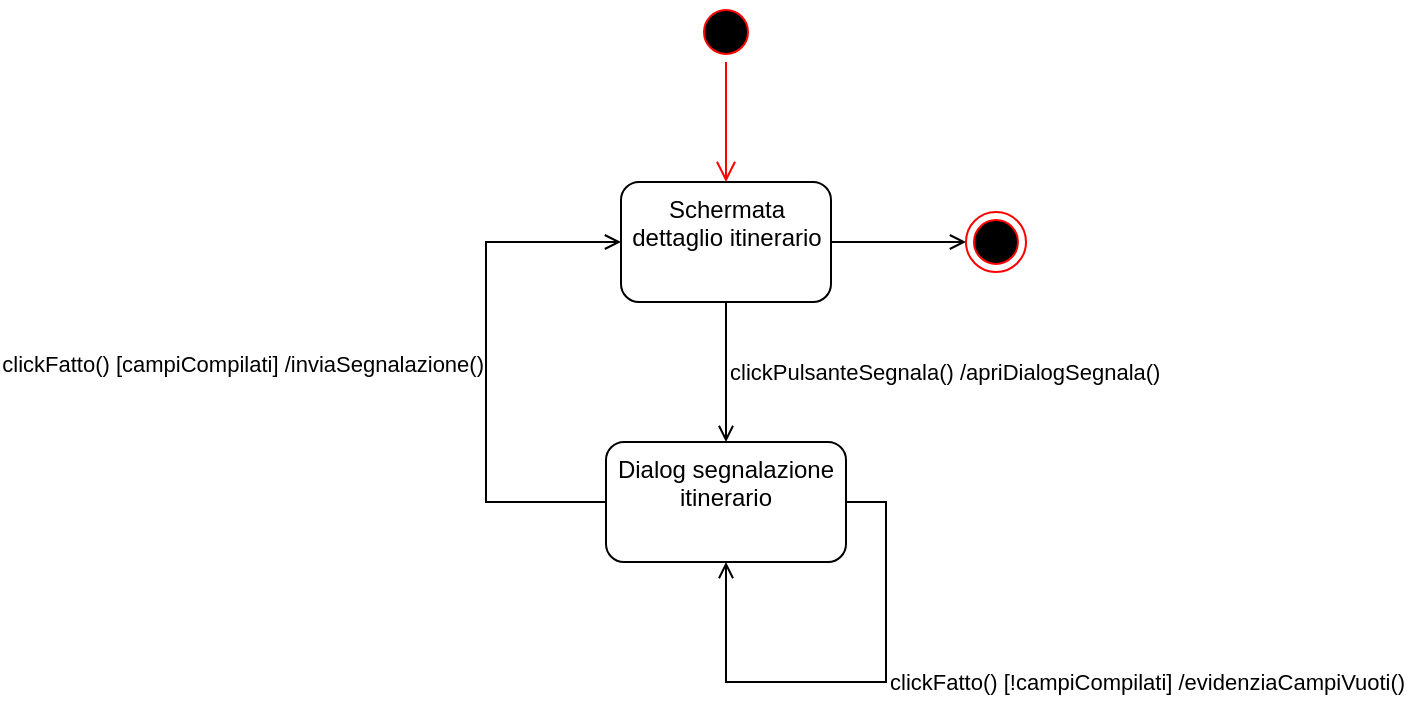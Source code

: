 <mxfile version="15.8.7" type="github" pages="2">
  <diagram id="SqWFwGlkPupEOphNOxqh" name="SegnalaItinerario">
    <mxGraphModel dx="1910" dy="394" grid="1" gridSize="10" guides="1" tooltips="1" connect="1" arrows="1" fold="1" page="1" pageScale="1" pageWidth="850" pageHeight="1100" math="0" shadow="0">
      <root>
        <mxCell id="0" />
        <mxCell id="1" parent="0" />
        <mxCell id="P-UPh3qyv3hZ8wY0hTl4-10" value="clickPulsanteSegnala() /apriDialogSegnala()" style="edgeStyle=orthogonalEdgeStyle;rounded=0;orthogonalLoop=1;jettySize=auto;html=1;exitX=0.5;exitY=1;exitDx=0;exitDy=0;entryX=0.5;entryY=0;entryDx=0;entryDy=0;endArrow=open;endFill=0;align=left;" edge="1" parent="1" source="P-UPh3qyv3hZ8wY0hTl4-1" target="P-UPh3qyv3hZ8wY0hTl4-7">
          <mxGeometry relative="1" as="geometry" />
        </mxCell>
        <mxCell id="iikGtQRPdAtYBjx78WHL-2" style="edgeStyle=orthogonalEdgeStyle;rounded=0;orthogonalLoop=1;jettySize=auto;html=1;entryX=0;entryY=0.5;entryDx=0;entryDy=0;endArrow=open;endFill=0;" edge="1" parent="1" source="P-UPh3qyv3hZ8wY0hTl4-1" target="iikGtQRPdAtYBjx78WHL-1">
          <mxGeometry relative="1" as="geometry" />
        </mxCell>
        <mxCell id="P-UPh3qyv3hZ8wY0hTl4-1" value="Schermata dettaglio itinerario" style="rounded=1;whiteSpace=wrap;html=1;verticalAlign=top;" vertex="1" parent="1">
          <mxGeometry x="337.5" y="190" width="105" height="60" as="geometry" />
        </mxCell>
        <mxCell id="P-UPh3qyv3hZ8wY0hTl4-5" value="" style="ellipse;html=1;shape=startState;fillColor=#000000;strokeColor=#ff0000;" vertex="1" parent="1">
          <mxGeometry x="375" y="100" width="30" height="30" as="geometry" />
        </mxCell>
        <mxCell id="P-UPh3qyv3hZ8wY0hTl4-6" value="" style="edgeStyle=orthogonalEdgeStyle;html=1;verticalAlign=bottom;endArrow=open;endSize=8;strokeColor=#ff0000;rounded=0;" edge="1" source="P-UPh3qyv3hZ8wY0hTl4-5" parent="1">
          <mxGeometry relative="1" as="geometry">
            <mxPoint x="390" y="190" as="targetPoint" />
          </mxGeometry>
        </mxCell>
        <mxCell id="P-UPh3qyv3hZ8wY0hTl4-14" value="clickFatto() [campiCompilati] /inviaSegnalazione()" style="edgeStyle=orthogonalEdgeStyle;rounded=0;orthogonalLoop=1;jettySize=auto;html=1;exitX=0;exitY=0.5;exitDx=0;exitDy=0;entryX=0;entryY=0.5;entryDx=0;entryDy=0;endArrow=open;endFill=0;align=right;" edge="1" parent="1" source="P-UPh3qyv3hZ8wY0hTl4-7" target="P-UPh3qyv3hZ8wY0hTl4-1">
          <mxGeometry relative="1" as="geometry">
            <Array as="points">
              <mxPoint x="270" y="350" />
              <mxPoint x="270" y="220" />
            </Array>
          </mxGeometry>
        </mxCell>
        <mxCell id="P-UPh3qyv3hZ8wY0hTl4-7" value="Dialog segnalazione itinerario" style="rounded=1;whiteSpace=wrap;html=1;verticalAlign=top;" vertex="1" parent="1">
          <mxGeometry x="330" y="320" width="120" height="60" as="geometry" />
        </mxCell>
        <mxCell id="P-UPh3qyv3hZ8wY0hTl4-15" value="clickFatto() [!campiCompilati] /evidenziaCampiVuoti()" style="edgeStyle=orthogonalEdgeStyle;rounded=0;orthogonalLoop=1;jettySize=auto;html=1;entryX=0.5;entryY=1;entryDx=0;entryDy=0;endArrow=open;endFill=0;align=left;exitX=1;exitY=0.5;exitDx=0;exitDy=0;" edge="1" parent="1" source="P-UPh3qyv3hZ8wY0hTl4-7" target="P-UPh3qyv3hZ8wY0hTl4-7">
          <mxGeometry x="-0.12" relative="1" as="geometry">
            <mxPoint x="450" y="350" as="sourcePoint" />
            <Array as="points">
              <mxPoint x="470" y="350" />
              <mxPoint x="470" y="440" />
              <mxPoint x="390" y="440" />
            </Array>
            <mxPoint as="offset" />
          </mxGeometry>
        </mxCell>
        <mxCell id="iikGtQRPdAtYBjx78WHL-1" value="" style="ellipse;html=1;shape=endState;fillColor=#000000;strokeColor=#ff0000;" vertex="1" parent="1">
          <mxGeometry x="510" y="205" width="30" height="30" as="geometry" />
        </mxCell>
      </root>
    </mxGraphModel>
  </diagram>
  <diagram id="YHVfvykiVUKUb5ghU3nG" name="CreaItinerario">
    <mxGraphModel dx="3075" dy="828" grid="1" gridSize="10" guides="1" tooltips="1" connect="1" arrows="1" fold="1" page="1" pageScale="1" pageWidth="850" pageHeight="1100" math="0" shadow="0">
      <root>
        <mxCell id="PN0qWD7VaQw6Qfc42OEK-0" />
        <mxCell id="PN0qWD7VaQw6Qfc42OEK-1" parent="PN0qWD7VaQw6Qfc42OEK-0" />
        <mxCell id="PN0qWD7VaQw6Qfc42OEK-2" value="" style="ellipse;html=1;shape=startState;fillColor=#000000;strokeColor=#ff0000;" vertex="1" parent="PN0qWD7VaQw6Qfc42OEK-1">
          <mxGeometry x="370" y="170" width="30" height="30" as="geometry" />
        </mxCell>
        <mxCell id="PN0qWD7VaQw6Qfc42OEK-3" value="" style="edgeStyle=orthogonalEdgeStyle;html=1;verticalAlign=bottom;endArrow=open;endSize=8;strokeColor=#ff0000;rounded=0;" edge="1" source="PN0qWD7VaQw6Qfc42OEK-2" parent="PN0qWD7VaQw6Qfc42OEK-1">
          <mxGeometry relative="1" as="geometry">
            <mxPoint x="385" y="260" as="targetPoint" />
          </mxGeometry>
        </mxCell>
        <mxCell id="PN0qWD7VaQw6Qfc42OEK-6" value="clickPulsanteAggiungi() /apriCreazione()&amp;nbsp;" style="edgeStyle=orthogonalEdgeStyle;rounded=0;orthogonalLoop=1;jettySize=auto;html=1;entryX=0.5;entryY=0;entryDx=0;entryDy=0;endArrow=open;endFill=0;align=left;" edge="1" parent="PN0qWD7VaQw6Qfc42OEK-1" source="PN0qWD7VaQw6Qfc42OEK-4" target="PN0qWD7VaQw6Qfc42OEK-5">
          <mxGeometry relative="1" as="geometry" />
        </mxCell>
        <mxCell id="PN0qWD7VaQw6Qfc42OEK-4" value="Schermata &quot;explore&quot;&amp;nbsp;" style="rounded=1;whiteSpace=wrap;html=1;" vertex="1" parent="PN0qWD7VaQw6Qfc42OEK-1">
          <mxGeometry x="325" y="260" width="120" height="60" as="geometry" />
        </mxCell>
        <mxCell id="dVftqXZDu1YxiCLwtgYp-1" value="clickPulsanteAvanti() [durataOK] /apriAggiuntaFoto()" style="edgeStyle=orthogonalEdgeStyle;rounded=0;orthogonalLoop=1;jettySize=auto;html=1;entryX=0.5;entryY=0;entryDx=0;entryDy=0;endArrow=open;endFill=0;align=left;" edge="1" parent="PN0qWD7VaQw6Qfc42OEK-1" source="PN0qWD7VaQw6Qfc42OEK-5" target="dVftqXZDu1YxiCLwtgYp-0">
          <mxGeometry relative="1" as="geometry" />
        </mxCell>
        <mxCell id="PN0qWD7VaQw6Qfc42OEK-5" value="Schermata &quot;new-itinerary-info&quot;" style="rounded=1;whiteSpace=wrap;html=1;" vertex="1" parent="PN0qWD7VaQw6Qfc42OEK-1">
          <mxGeometry x="325" y="440" width="120" height="60" as="geometry" />
        </mxCell>
        <mxCell id="dVftqXZDu1YxiCLwtgYp-5" value="clickPulsanteAvanti() /apriAggiuntaMappa()" style="edgeStyle=orthogonalEdgeStyle;rounded=0;orthogonalLoop=1;jettySize=auto;html=1;entryX=0.399;entryY=-0.004;entryDx=0;entryDy=0;endArrow=open;endFill=0;align=left;entryPerimeter=0;" edge="1" parent="PN0qWD7VaQw6Qfc42OEK-1" source="dVftqXZDu1YxiCLwtgYp-0" target="dVftqXZDu1YxiCLwtgYp-4">
          <mxGeometry relative="1" as="geometry" />
        </mxCell>
        <mxCell id="dVftqXZDu1YxiCLwtgYp-0" value="Schermata &quot;new-itinerary-photo&quot;" style="rounded=1;whiteSpace=wrap;html=1;" vertex="1" parent="PN0qWD7VaQw6Qfc42OEK-1">
          <mxGeometry x="325" y="610" width="120" height="60" as="geometry" />
        </mxCell>
        <mxCell id="dVftqXZDu1YxiCLwtgYp-2" value="clickPulsanteAvanti() [!durataOK] /evidenziaCampoDurata()" style="edgeStyle=orthogonalEdgeStyle;rounded=0;orthogonalLoop=1;jettySize=auto;html=1;entryX=0.801;entryY=1.029;entryDx=0;entryDy=0;entryPerimeter=0;endArrow=open;endFill=0;align=left;" edge="1" parent="PN0qWD7VaQw6Qfc42OEK-1" source="PN0qWD7VaQw6Qfc42OEK-5" target="PN0qWD7VaQw6Qfc42OEK-5">
          <mxGeometry relative="1" as="geometry">
            <Array as="points">
              <mxPoint x="465" y="470" />
              <mxPoint x="465" y="520" />
              <mxPoint x="421" y="520" />
            </Array>
          </mxGeometry>
        </mxCell>
        <mxCell id="RJv6F9HYFyBM5nJx5Jfc-7" value="/apriExplore&amp;nbsp;" style="edgeStyle=orthogonalEdgeStyle;rounded=0;orthogonalLoop=1;jettySize=auto;html=1;entryX=0;entryY=0.5;entryDx=0;entryDy=0;endArrow=open;endFill=0;exitX=0;exitY=0.549;exitDx=0;exitDy=0;exitPerimeter=0;align=right;" edge="1" parent="PN0qWD7VaQw6Qfc42OEK-1" source="dVftqXZDu1YxiCLwtgYp-4" target="PN0qWD7VaQw6Qfc42OEK-4">
          <mxGeometry relative="1" as="geometry">
            <Array as="points">
              <mxPoint x="50" y="940" />
              <mxPoint x="50" y="290" />
            </Array>
          </mxGeometry>
        </mxCell>
        <mxCell id="dVftqXZDu1YxiCLwtgYp-4" value="Schermata &quot;new-itinerary-map&quot;" style="rounded=1;whiteSpace=wrap;html=1;verticalAlign=top;" vertex="1" parent="PN0qWD7VaQw6Qfc42OEK-1">
          <mxGeometry x="130" y="770" width="750" height="370" as="geometry" />
        </mxCell>
        <mxCell id="RJv6F9HYFyBM5nJx5Jfc-14" value="inserisceTappa()" style="edgeStyle=orthogonalEdgeStyle;rounded=0;orthogonalLoop=1;jettySize=auto;html=1;endArrow=open;endFill=0;verticalAlign=bottom;exitX=1;exitY=0.25;exitDx=0;exitDy=0;entryX=0;entryY=0.25;entryDx=0;entryDy=0;" edge="1" parent="PN0qWD7VaQw6Qfc42OEK-1" source="RJv6F9HYFyBM5nJx5Jfc-4" target="RJv6F9HYFyBM5nJx5Jfc-11">
          <mxGeometry relative="1" as="geometry" />
        </mxCell>
        <mxCell id="RJv6F9HYFyBM5nJx5Jfc-26" value="importaGPX()" style="edgeStyle=orthogonalEdgeStyle;rounded=0;orthogonalLoop=1;jettySize=auto;html=1;endArrow=open;endFill=0;align=left;" edge="1" parent="PN0qWD7VaQw6Qfc42OEK-1" source="RJv6F9HYFyBM5nJx5Jfc-4" target="RJv6F9HYFyBM5nJx5Jfc-25">
          <mxGeometry relative="1" as="geometry" />
        </mxCell>
        <mxCell id="RJv6F9HYFyBM5nJx5Jfc-4" value="Prima tappa inserita" style="rounded=1;whiteSpace=wrap;html=1;" vertex="1" parent="PN0qWD7VaQw6Qfc42OEK-1">
          <mxGeometry x="160" y="900" width="120" height="60" as="geometry" />
        </mxCell>
        <mxCell id="RJv6F9HYFyBM5nJx5Jfc-8" value="" style="ellipse;html=1;shape=startState;fillColor=#000000;strokeColor=#ff0000;" vertex="1" parent="PN0qWD7VaQw6Qfc42OEK-1">
          <mxGeometry x="205" y="810" width="30" height="30" as="geometry" />
        </mxCell>
        <mxCell id="RJv6F9HYFyBM5nJx5Jfc-9" value="" style="edgeStyle=orthogonalEdgeStyle;html=1;verticalAlign=bottom;endArrow=open;endSize=8;strokeColor=#ff0000;rounded=0;" edge="1" source="RJv6F9HYFyBM5nJx5Jfc-8" parent="PN0qWD7VaQw6Qfc42OEK-1">
          <mxGeometry relative="1" as="geometry">
            <mxPoint x="220" y="900" as="targetPoint" />
          </mxGeometry>
        </mxCell>
        <mxCell id="RJv6F9HYFyBM5nJx5Jfc-18" style="edgeStyle=orthogonalEdgeStyle;rounded=0;orthogonalLoop=1;jettySize=auto;html=1;endArrow=open;endFill=0;" edge="1" parent="PN0qWD7VaQw6Qfc42OEK-1" source="RJv6F9HYFyBM5nJx5Jfc-11" target="RJv6F9HYFyBM5nJx5Jfc-17">
          <mxGeometry relative="1" as="geometry">
            <Array as="points">
              <mxPoint x="580" y="1055" />
            </Array>
          </mxGeometry>
        </mxCell>
        <mxCell id="RJv6F9HYFyBM5nJx5Jfc-19" value="&lt;span&gt;clickPulsanteInserisci()&lt;/span&gt;" style="edgeLabel;html=1;align=left;verticalAlign=middle;resizable=0;points=[];" vertex="1" connectable="0" parent="RJv6F9HYFyBM5nJx5Jfc-18">
          <mxGeometry x="0.237" relative="1" as="geometry">
            <mxPoint y="-9" as="offset" />
          </mxGeometry>
        </mxCell>
        <mxCell id="RJv6F9HYFyBM5nJx5Jfc-23" value="eliminaTappa() [tappeInserite &amp;lt; 2]" style="edgeStyle=orthogonalEdgeStyle;rounded=0;orthogonalLoop=1;jettySize=auto;html=1;exitX=0;exitY=0.75;exitDx=0;exitDy=0;entryX=1;entryY=0.75;entryDx=0;entryDy=0;endArrow=open;endFill=0;verticalAlign=bottom;" edge="1" parent="PN0qWD7VaQw6Qfc42OEK-1" source="RJv6F9HYFyBM5nJx5Jfc-11" target="RJv6F9HYFyBM5nJx5Jfc-4">
          <mxGeometry relative="1" as="geometry" />
        </mxCell>
        <mxCell id="RJv6F9HYFyBM5nJx5Jfc-28" value="importaGPX()" style="edgeStyle=orthogonalEdgeStyle;rounded=0;orthogonalLoop=1;jettySize=auto;html=1;exitX=0.25;exitY=1;exitDx=0;exitDy=0;entryX=0.997;entryY=0.85;entryDx=0;entryDy=0;entryPerimeter=0;endArrow=open;endFill=0;" edge="1" parent="PN0qWD7VaQw6Qfc42OEK-1" source="RJv6F9HYFyBM5nJx5Jfc-11" target="RJv6F9HYFyBM5nJx5Jfc-25">
          <mxGeometry x="0.352" y="-11" relative="1" as="geometry">
            <mxPoint as="offset" />
          </mxGeometry>
        </mxCell>
        <mxCell id="RJv6F9HYFyBM5nJx5Jfc-11" value="Pronto per l&#39;inserimento" style="rounded=1;whiteSpace=wrap;html=1;" vertex="1" parent="PN0qWD7VaQw6Qfc42OEK-1">
          <mxGeometry x="520" y="900" width="120" height="60" as="geometry" />
        </mxCell>
        <mxCell id="RJv6F9HYFyBM5nJx5Jfc-15" value="inserisceTappa()" style="edgeStyle=orthogonalEdgeStyle;rounded=0;orthogonalLoop=1;jettySize=auto;html=1;endArrow=open;endFill=0;align=left;" edge="1" parent="PN0qWD7VaQw6Qfc42OEK-1" source="RJv6F9HYFyBM5nJx5Jfc-11">
          <mxGeometry x="0.273" relative="1" as="geometry">
            <mxPoint x="640" y="920" as="targetPoint" />
            <Array as="points">
              <mxPoint x="610" y="880" />
              <mxPoint x="660" y="880" />
              <mxPoint x="660" y="920" />
              <mxPoint x="640" y="920" />
            </Array>
            <mxPoint as="offset" />
          </mxGeometry>
        </mxCell>
        <mxCell id="RJv6F9HYFyBM5nJx5Jfc-17" value="" style="ellipse;html=1;shape=endState;fillColor=#000000;strokeColor=#ff0000;" vertex="1" parent="PN0qWD7VaQw6Qfc42OEK-1">
          <mxGeometry x="565" y="1090" width="30" height="30" as="geometry" />
        </mxCell>
        <mxCell id="RJv6F9HYFyBM5nJx5Jfc-24" value="eliminaTappa() [tappeInserite &amp;gt; 1]" style="edgeStyle=orthogonalEdgeStyle;rounded=0;orthogonalLoop=1;jettySize=auto;html=1;exitX=0.75;exitY=1;exitDx=0;exitDy=0;entryX=1;entryY=0.75;entryDx=0;entryDy=0;endArrow=open;endFill=0;" edge="1" parent="PN0qWD7VaQw6Qfc42OEK-1" source="RJv6F9HYFyBM5nJx5Jfc-11" target="RJv6F9HYFyBM5nJx5Jfc-11">
          <mxGeometry x="0.241" y="-110" relative="1" as="geometry">
            <Array as="points">
              <mxPoint x="610" y="980" />
              <mxPoint x="660" y="980" />
              <mxPoint x="660" y="945" />
            </Array>
            <mxPoint as="offset" />
          </mxGeometry>
        </mxCell>
        <mxCell id="RJv6F9HYFyBM5nJx5Jfc-27" value="[fileSelezionato]" style="edgeStyle=orthogonalEdgeStyle;rounded=0;orthogonalLoop=1;jettySize=auto;html=1;exitX=1;exitY=0.25;exitDx=0;exitDy=0;endArrow=open;endFill=0;entryX=0.112;entryY=1;entryDx=0;entryDy=0;entryPerimeter=0;" edge="1" parent="PN0qWD7VaQw6Qfc42OEK-1" source="RJv6F9HYFyBM5nJx5Jfc-25" target="RJv6F9HYFyBM5nJx5Jfc-11">
          <mxGeometry x="-0.234" y="10" relative="1" as="geometry">
            <mxPoint x="520" y="960" as="targetPoint" />
            <Array as="points">
              <mxPoint x="533" y="1025" />
              <mxPoint x="533" y="960" />
            </Array>
            <mxPoint as="offset" />
          </mxGeometry>
        </mxCell>
        <mxCell id="RJv6F9HYFyBM5nJx5Jfc-25" value="Selezione file GPX" style="rounded=1;whiteSpace=wrap;html=1;" vertex="1" parent="PN0qWD7VaQw6Qfc42OEK-1">
          <mxGeometry x="160" y="1010" width="120" height="60" as="geometry" />
        </mxCell>
      </root>
    </mxGraphModel>
  </diagram>
</mxfile>

